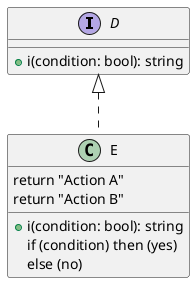 @startuml
interface D{
    +i(condition: bool): string
}
class E implements D{
    +i(condition: bool): string
    if (condition) then (yes)
        return "Action A"
    else (no)
        return "Action B"

}


@enduml